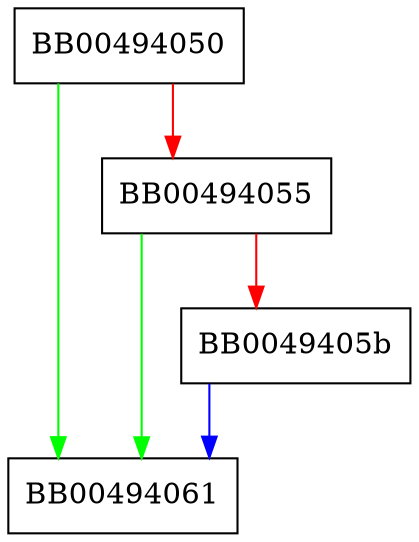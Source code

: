 digraph SSL_set_post_handshake_auth {
  node [shape="box"];
  graph [splines=ortho];
  BB00494050 -> BB00494061 [color="green"];
  BB00494050 -> BB00494055 [color="red"];
  BB00494055 -> BB00494061 [color="green"];
  BB00494055 -> BB0049405b [color="red"];
  BB0049405b -> BB00494061 [color="blue"];
}